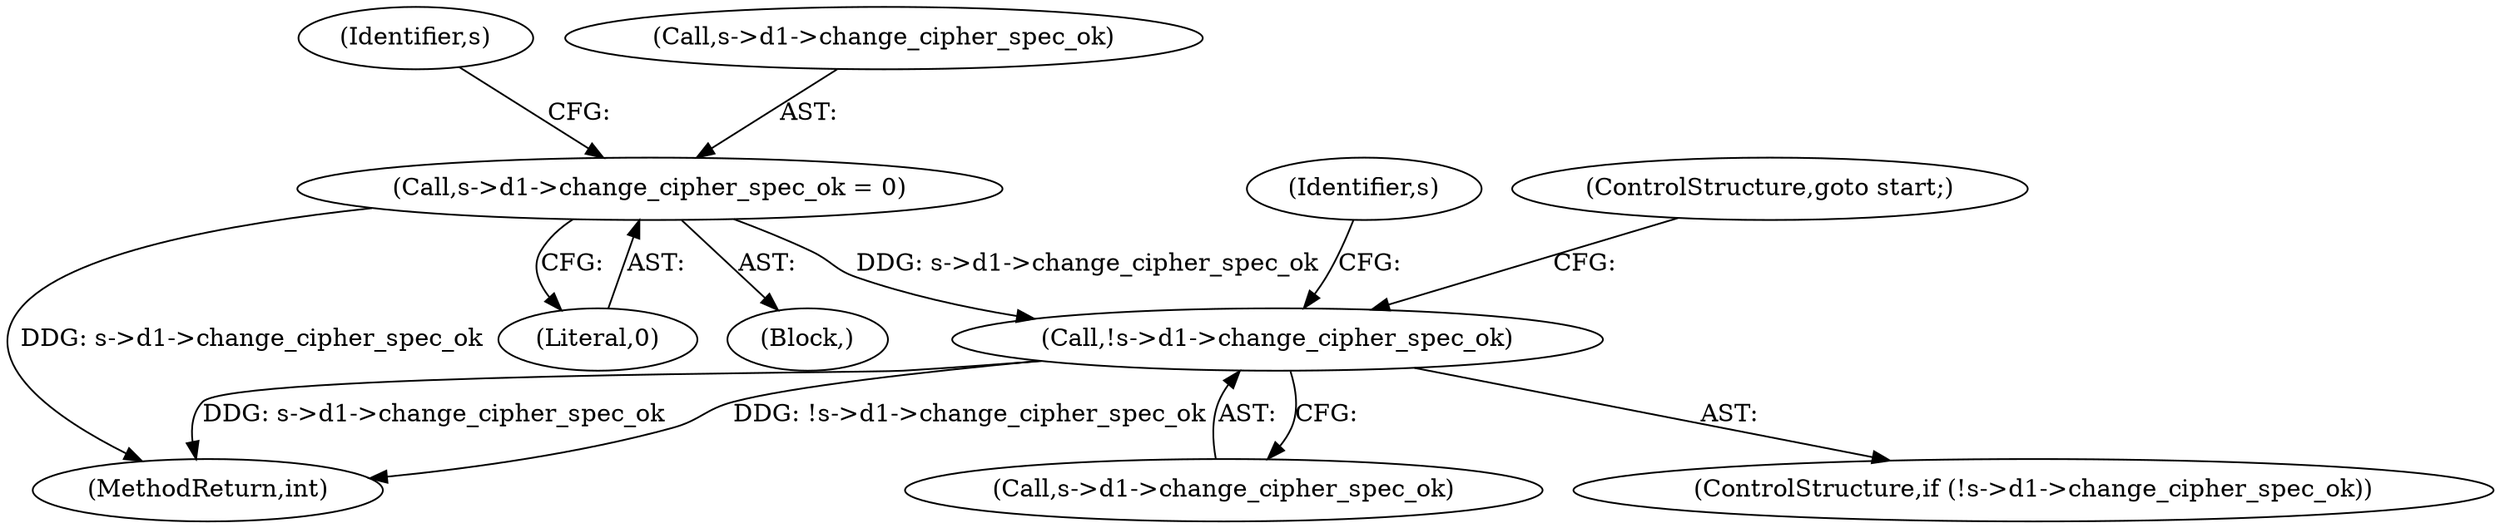 digraph "0_openssl_103b171d8fc282ef435f8de9afbf7782e312961f_3@pointer" {
"1001381" [label="(Call,s->d1->change_cipher_spec_ok = 0)"];
"1001373" [label="(Call,!s->d1->change_cipher_spec_ok)"];
"1001381" [label="(Call,s->d1->change_cipher_spec_ok = 0)"];
"1001373" [label="(Call,!s->d1->change_cipher_spec_ok)"];
"1001374" [label="(Call,s->d1->change_cipher_spec_ok)"];
"1001391" [label="(Identifier,s)"];
"1001697" [label="(MethodReturn,int)"];
"1001372" [label="(ControlStructure,if (!s->d1->change_cipher_spec_ok))"];
"1001387" [label="(Literal,0)"];
"1001380" [label="(ControlStructure,goto start;)"];
"1001382" [label="(Call,s->d1->change_cipher_spec_ok)"];
"1001384" [label="(Identifier,s)"];
"1001300" [label="(Block,)"];
"1001381" -> "1001300"  [label="AST: "];
"1001381" -> "1001387"  [label="CFG: "];
"1001382" -> "1001381"  [label="AST: "];
"1001387" -> "1001381"  [label="AST: "];
"1001391" -> "1001381"  [label="CFG: "];
"1001381" -> "1001697"  [label="DDG: s->d1->change_cipher_spec_ok"];
"1001381" -> "1001373"  [label="DDG: s->d1->change_cipher_spec_ok"];
"1001373" -> "1001372"  [label="AST: "];
"1001373" -> "1001374"  [label="CFG: "];
"1001374" -> "1001373"  [label="AST: "];
"1001380" -> "1001373"  [label="CFG: "];
"1001384" -> "1001373"  [label="CFG: "];
"1001373" -> "1001697"  [label="DDG: !s->d1->change_cipher_spec_ok"];
"1001373" -> "1001697"  [label="DDG: s->d1->change_cipher_spec_ok"];
}
